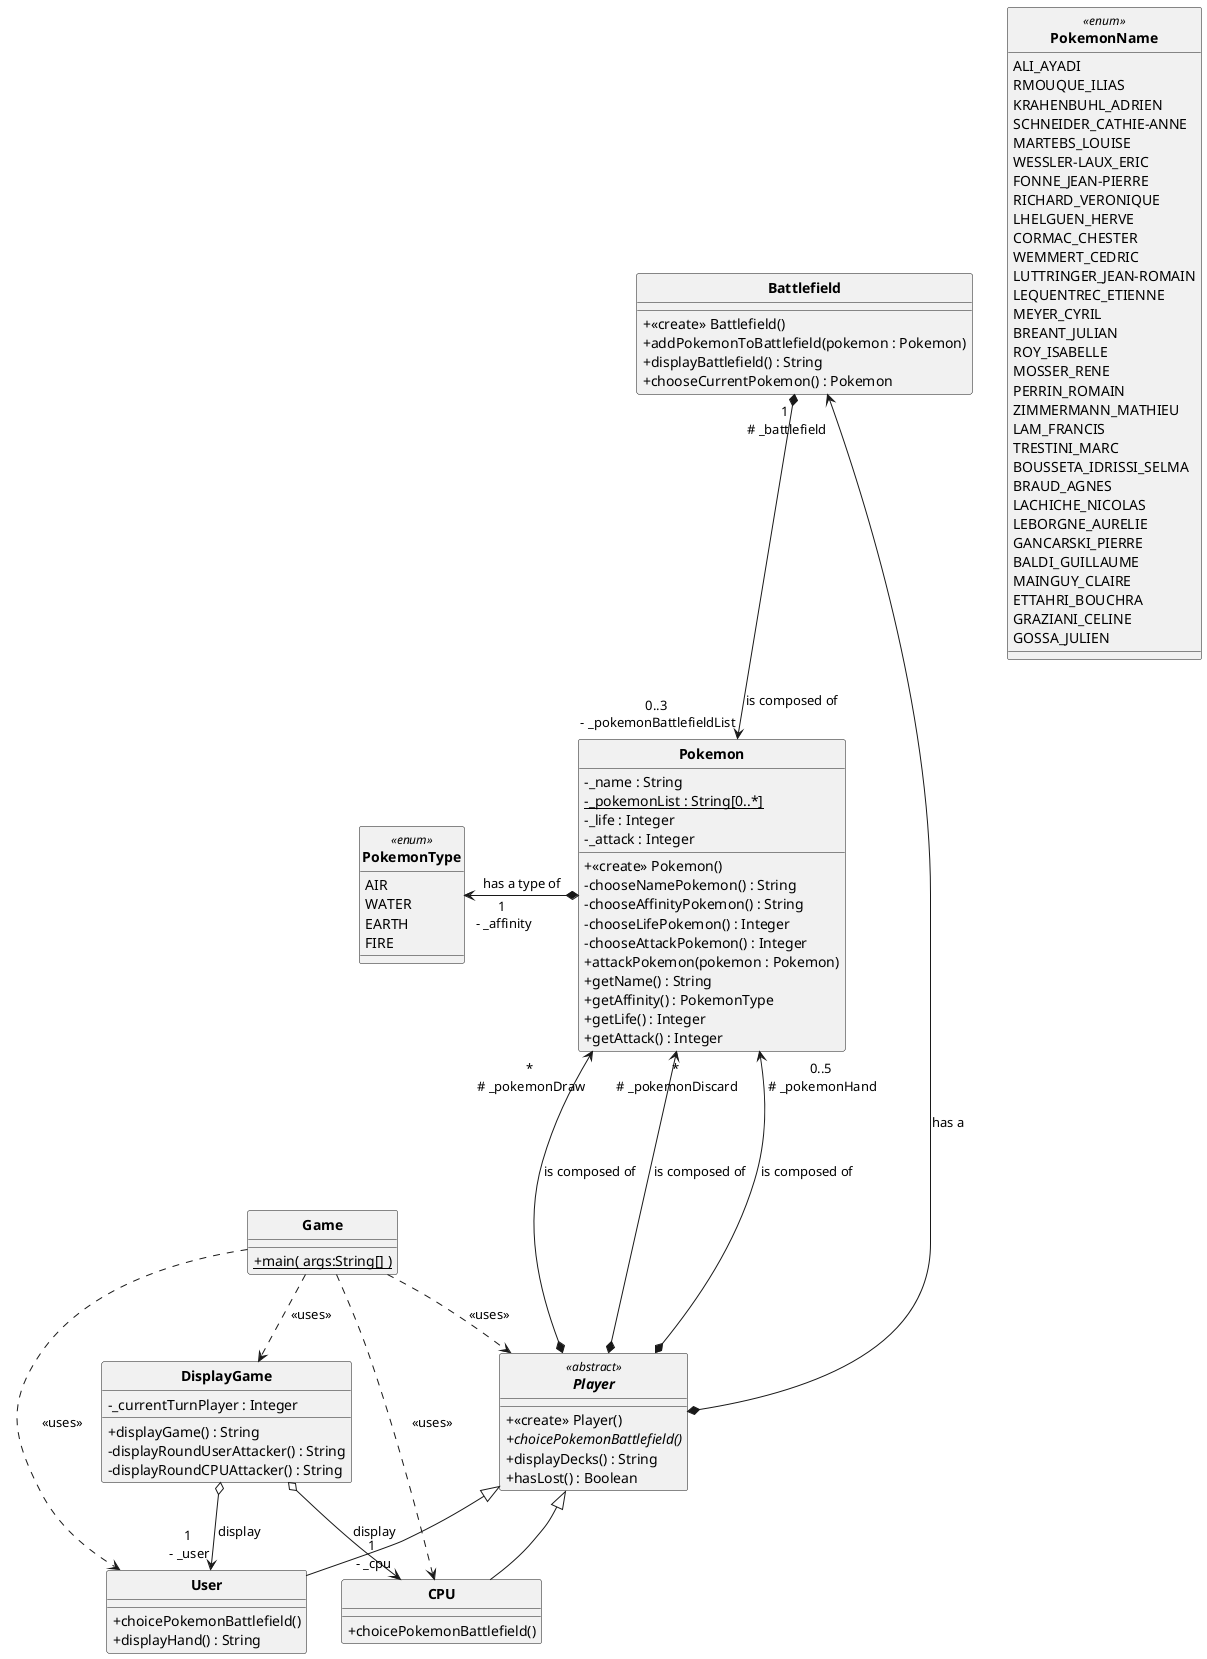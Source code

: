 @startuml
'https://plantuml.com/sequence-diagram


'configuration du style
skinparam style strictuml
skinparam classAttributeIconSize 0
skinparam classFontStyle Bold


class Game {
	+ {static} main( args:String[] )
}

class Pokemon {
    - _name : String
    - {static} _pokemonList : String[0..*]
    - _life : Integer
    - _attack : Integer
    + <<create>> Pokemon()
    - chooseNamePokemon() : String
    - chooseAffinityPokemon() : String
    - chooseLifePokemon() : Integer
    - chooseAttackPokemon() : Integer
    + attackPokemon(pokemon : Pokemon)
    + getName() : String
    + getAffinity() : PokemonType
    + getLife() : Integer
    + getAttack() : Integer
}

enum PokemonType <<enum>>{
    AIR
    WATER
    EARTH
    FIRE
}
'On pourrait contenir cette énumération comme des "sous classes" de Pokemon'

enum PokemonName <<enum>>{
    ALI_AYADI
    RMOUQUE_ILIAS
    KRAHENBUHL_ADRIEN
    SCHNEIDER_CATHIE-ANNE
    MARTEBS_LOUISE
    WESSLER-LAUX_ERIC
    FONNE_JEAN-PIERRE
    RICHARD_VERONIQUE
    LHELGUEN_HERVE
    CORMAC_CHESTER
    WEMMERT_CEDRIC
    LUTTRINGER_JEAN-ROMAIN
    LEQUENTREC_ETIENNE
    MEYER_CYRIL
    BREANT_JULIAN
    ROY_ISABELLE
    MOSSER_RENE
    PERRIN_ROMAIN
    ZIMMERMANN_MATHIEU
    LAM_FRANCIS
    TRESTINI_MARC
    BOUSSETA_IDRISSI_SELMA
    BRAUD_AGNES
    LACHICHE_NICOLAS
    LEBORGNE_AURELIE
    GANCARSKI_PIERRE
    BALDI_GUILLAUME
    MAINGUY_CLAIRE
    ETTAHRI_BOUCHRA
    GRAZIANI_CELINE
    GOSSA_JULIEN
}
'On pourrait contenir cette énumération comme un ArrayList static dans Pokemon'

abstract class Player <<abstract>> {
    + <<create>> Player()
    + {abstract} choicePokemonBattlefield()
    + displayDecks() : String
    + hasLost() : Boolean
}

class User extends Player {
    + choicePokemonBattlefield()
    + displayHand() : String
}

class CPU extends Player {
    + choicePokemonBattlefield()
}

class Battlefield {
    + <<create>> Battlefield()
    + addPokemonToBattlefield(pokemon : Pokemon)
    + displayBattlefield() : String
    + chooseCurrentPokemon() : Pokemon
}

class DisplayGame {
    - _currentTurnPlayer : Integer
    + displayGame() : String
    - displayRoundUserAttacker() : String
    - displayRoundCPUAttacker() : String
}

Player *-u-> "1\n # _battlefield" Battlefield : "has a"
Player *-u-> "*\n # _pokemonDraw" Pokemon : "is composed of"
Player *-d---> "*\n # _pokemonDiscard" Pokemon : "is composed of"
Player *--> "0..5\n # _pokemonHand" Pokemon : "is composed of"
Battlefield *--> "0..3\n - _pokemonBattlefieldList" Pokemon : "is composed of"
DisplayGame o--> "1\n - _user" User : "display"
DisplayGame o--> "1\n - _cpu" CPU : "display"
Pokemon *-l-> "1\n - _affinity" PokemonType : "has a type of"

Game .d.> Player : <<uses>>
Game .d.> DisplayGame : <<uses>>
Game .d.> CPU : <<uses>>
Game .d.> User : <<uses>>

''Story3 ..> Character : <<uses>>
''Story3 ..> Drink : <<uses>>
''''Story3 ..> Genre : <<uses>>
''Story3 ..> Female : <<uses>>
''Story3 ..> Male : <<uses>>
''Story3 ..> Narrator : <<uses>>


@enduml